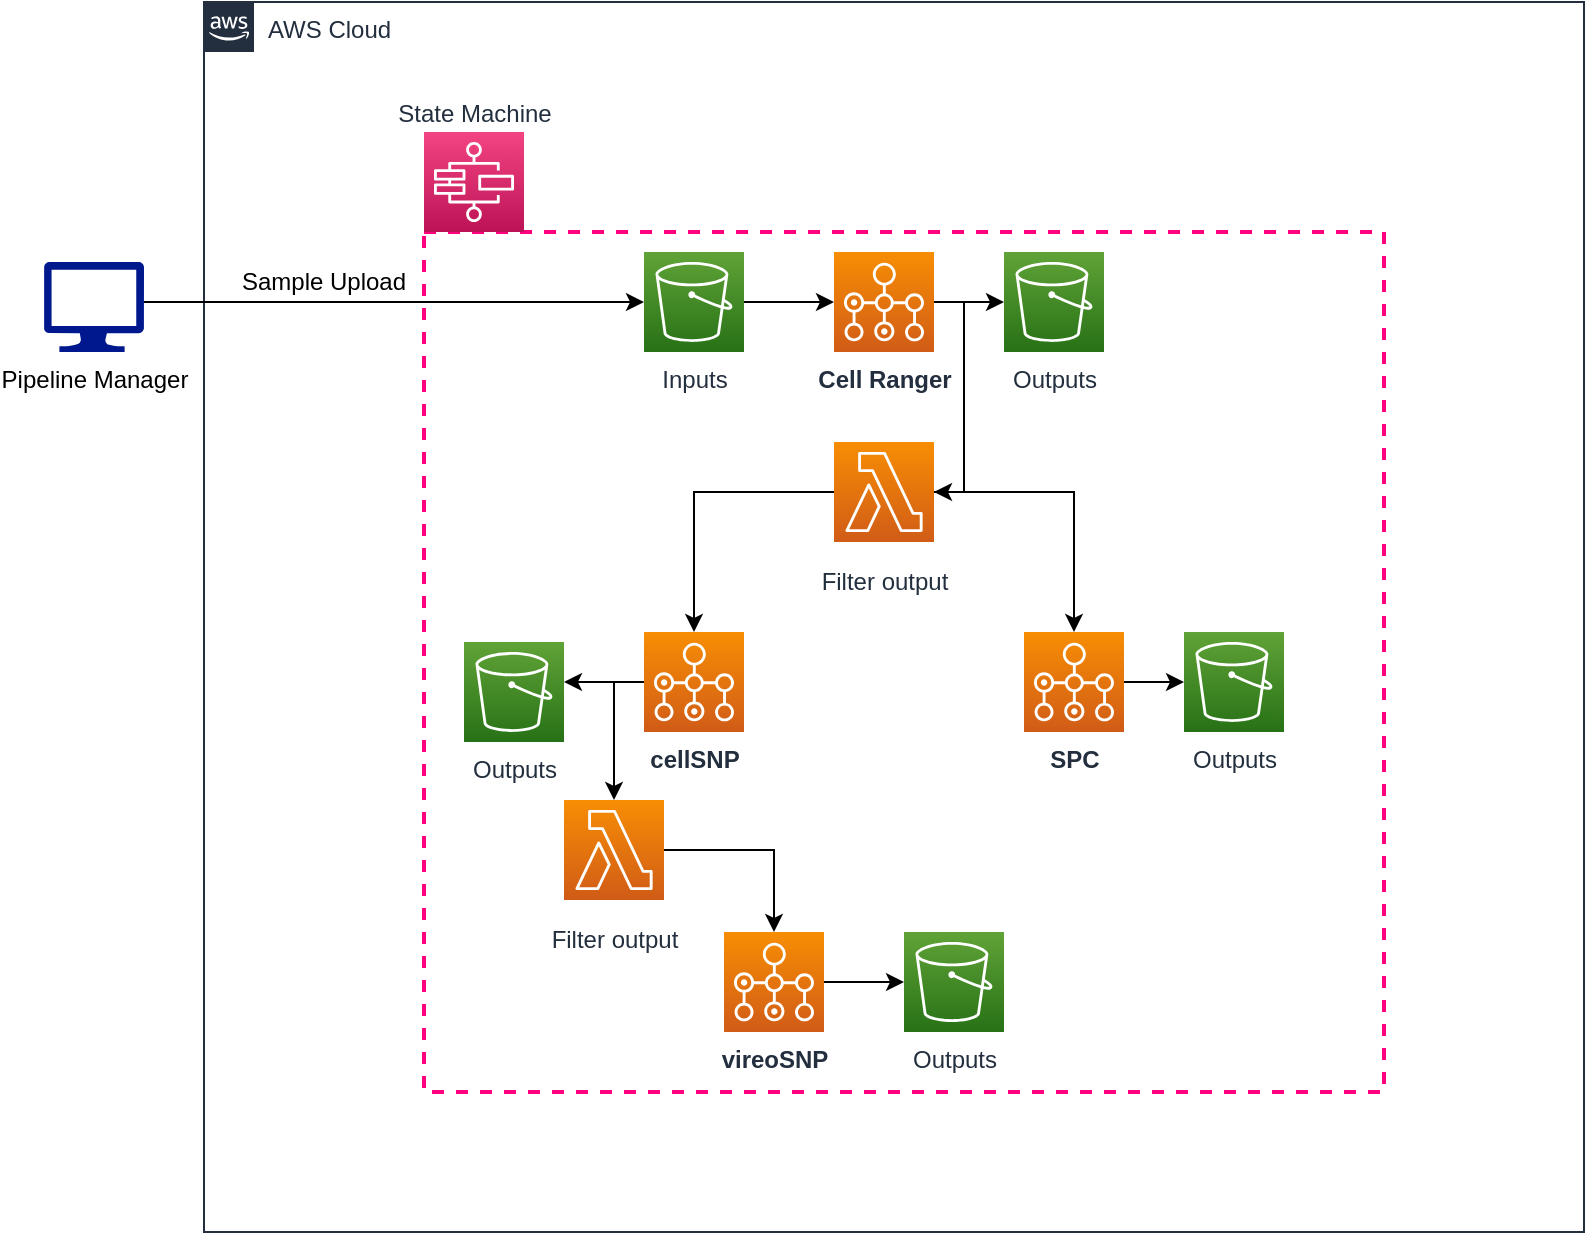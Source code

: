 <mxfile version="14.8.6" type="device"><diagram id="Ht1M8jgEwFfnCIfOTk4-" name="Page-1"><mxGraphModel dx="946" dy="646" grid="1" gridSize="10" guides="1" tooltips="1" connect="1" arrows="1" fold="1" page="1" pageScale="1" pageWidth="1169" pageHeight="827" math="0" shadow="0"><root><mxCell id="0"/><mxCell id="1" parent="0"/><mxCell id="UEzPUAAOIrF-is8g5C7q-107" value="" style="rounded=0;whiteSpace=wrap;html=1;labelBackgroundColor=none;dashed=1;fontColor=#ffffff;fillColor=none;strokeWidth=2;strokeColor=#FF0080;" parent="1" vertex="1"><mxGeometry x="230" y="170" width="480" height="430" as="geometry"/></mxCell><mxCell id="UEzPUAAOIrF-is8g5C7q-74" value="AWS Cloud" style="points=[[0,0],[0.25,0],[0.5,0],[0.75,0],[1,0],[1,0.25],[1,0.5],[1,0.75],[1,1],[0.75,1],[0.5,1],[0.25,1],[0,1],[0,0.75],[0,0.5],[0,0.25]];outlineConnect=0;gradientColor=none;html=1;whiteSpace=wrap;fontSize=12;fontStyle=0;shape=mxgraph.aws4.group;grIcon=mxgraph.aws4.group_aws_cloud_alt;strokeColor=#232F3E;fillColor=none;verticalAlign=top;align=left;spacingLeft=30;fontColor=#232F3E;dashed=0;labelBackgroundColor=#ffffff;" parent="1" vertex="1"><mxGeometry x="120" y="55" width="690" height="615" as="geometry"/></mxCell><mxCell id="SKFlCY_47ZdDhzfLDPuy-19" value="" style="edgeStyle=orthogonalEdgeStyle;rounded=0;orthogonalLoop=1;jettySize=auto;html=1;" edge="1" parent="1" source="OCQdfrWdm5pHuTXlxbWY-2"><mxGeometry relative="1" as="geometry"><mxPoint x="300" y="395" as="targetPoint"/></mxGeometry></mxCell><mxCell id="SKFlCY_47ZdDhzfLDPuy-23" style="edgeStyle=orthogonalEdgeStyle;rounded=0;orthogonalLoop=1;jettySize=auto;html=1;" edge="1" parent="1" source="OCQdfrWdm5pHuTXlxbWY-2" target="OCQdfrWdm5pHuTXlxbWY-13"><mxGeometry relative="1" as="geometry"><Array as="points"><mxPoint x="325" y="395"/></Array></mxGeometry></mxCell><mxCell id="OCQdfrWdm5pHuTXlxbWY-2" value="&lt;b&gt;cellSNP&lt;/b&gt;" style="points=[[0,0,0],[0.25,0,0],[0.5,0,0],[0.75,0,0],[1,0,0],[0,1,0],[0.25,1,0],[0.5,1,0],[0.75,1,0],[1,1,0],[0,0.25,0],[0,0.5,0],[0,0.75,0],[1,0.25,0],[1,0.5,0],[1,0.75,0]];outlineConnect=0;fontColor=#232F3E;gradientColor=#F78E04;gradientDirection=north;fillColor=#D05C17;strokeColor=#ffffff;dashed=0;verticalLabelPosition=bottom;verticalAlign=top;align=center;html=1;fontSize=12;fontStyle=0;aspect=fixed;shape=mxgraph.aws4.resourceIcon;resIcon=mxgraph.aws4.batch;" parent="1" vertex="1"><mxGeometry x="340" y="370" width="50" height="50" as="geometry"/></mxCell><mxCell id="OCQdfrWdm5pHuTXlxbWY-5" value="State Machine" style="points=[[0,0,0],[0.25,0,0],[0.5,0,0],[0.75,0,0],[1,0,0],[0,1,0],[0.25,1,0],[0.5,1,0],[0.75,1,0],[1,1,0],[0,0.25,0],[0,0.5,0],[0,0.75,0],[1,0.25,0],[1,0.5,0],[1,0.75,0]];outlineConnect=0;fontColor=#232F3E;gradientColor=#F34482;gradientDirection=north;fillColor=#BC1356;strokeColor=#ffffff;dashed=0;verticalLabelPosition=top;verticalAlign=bottom;align=center;html=1;fontSize=12;fontStyle=0;aspect=fixed;shape=mxgraph.aws4.resourceIcon;resIcon=mxgraph.aws4.step_functions;labelPosition=center;" parent="1" vertex="1"><mxGeometry x="230" y="120" width="50" height="50" as="geometry"/></mxCell><mxCell id="SKFlCY_47ZdDhzfLDPuy-30" style="edgeStyle=orthogonalEdgeStyle;rounded=0;orthogonalLoop=1;jettySize=auto;html=1;" edge="1" parent="1" source="OCQdfrWdm5pHuTXlxbWY-6" target="SKFlCY_47ZdDhzfLDPuy-5"><mxGeometry relative="1" as="geometry"><Array as="points"><mxPoint x="150" y="205"/><mxPoint x="150" y="205"/></Array></mxGeometry></mxCell><mxCell id="OCQdfrWdm5pHuTXlxbWY-6" value="Pipeline Manager" style="aspect=fixed;pointerEvents=1;shadow=0;dashed=0;html=1;strokeColor=none;labelPosition=center;verticalLabelPosition=bottom;verticalAlign=top;align=center;fillColor=#00188D;shape=mxgraph.azure.computer" parent="1" vertex="1"><mxGeometry x="40" y="185" width="50" height="45" as="geometry"/></mxCell><mxCell id="SKFlCY_47ZdDhzfLDPuy-14" style="edgeStyle=orthogonalEdgeStyle;rounded=0;orthogonalLoop=1;jettySize=auto;html=1;" edge="1" parent="1" source="OCQdfrWdm5pHuTXlxbWY-9" target="OCQdfrWdm5pHuTXlxbWY-2"><mxGeometry relative="1" as="geometry"/></mxCell><mxCell id="SKFlCY_47ZdDhzfLDPuy-15" style="edgeStyle=orthogonalEdgeStyle;rounded=0;orthogonalLoop=1;jettySize=auto;html=1;entryX=0.5;entryY=0;entryDx=0;entryDy=0;entryPerimeter=0;" edge="1" parent="1" source="OCQdfrWdm5pHuTXlxbWY-9" target="OCQdfrWdm5pHuTXlxbWY-12"><mxGeometry relative="1" as="geometry"/></mxCell><mxCell id="OCQdfrWdm5pHuTXlxbWY-9" value="Filter output" style="outlineConnect=0;fontColor=#232F3E;gradientColor=#F78E04;gradientDirection=north;fillColor=#D05C17;strokeColor=#ffffff;dashed=0;verticalLabelPosition=bottom;verticalAlign=top;align=center;html=1;fontSize=12;fontStyle=0;aspect=fixed;shape=mxgraph.aws4.resourceIcon;resIcon=mxgraph.aws4.lambda;labelBackgroundColor=#ffffff;spacingTop=6;" parent="1" vertex="1"><mxGeometry x="435" y="275" width="50" height="50" as="geometry"/></mxCell><mxCell id="SKFlCY_47ZdDhzfLDPuy-21" value="" style="edgeStyle=orthogonalEdgeStyle;rounded=0;orthogonalLoop=1;jettySize=auto;html=1;" edge="1" parent="1" source="OCQdfrWdm5pHuTXlxbWY-12" target="SKFlCY_47ZdDhzfLDPuy-20"><mxGeometry relative="1" as="geometry"/></mxCell><mxCell id="OCQdfrWdm5pHuTXlxbWY-12" value="&lt;b&gt;SPC&lt;/b&gt;" style="points=[[0,0,0],[0.25,0,0],[0.5,0,0],[0.75,0,0],[1,0,0],[0,1,0],[0.25,1,0],[0.5,1,0],[0.75,1,0],[1,1,0],[0,0.25,0],[0,0.5,0],[0,0.75,0],[1,0.25,0],[1,0.5,0],[1,0.75,0]];outlineConnect=0;fontColor=#232F3E;gradientColor=#F78E04;gradientDirection=north;fillColor=#D05C17;strokeColor=#ffffff;dashed=0;verticalLabelPosition=bottom;verticalAlign=top;align=center;html=1;fontSize=12;fontStyle=0;aspect=fixed;shape=mxgraph.aws4.resourceIcon;resIcon=mxgraph.aws4.batch;" parent="1" vertex="1"><mxGeometry x="530" y="370" width="50" height="50" as="geometry"/></mxCell><mxCell id="SKFlCY_47ZdDhzfLDPuy-25" style="edgeStyle=orthogonalEdgeStyle;rounded=0;orthogonalLoop=1;jettySize=auto;html=1;entryX=0.5;entryY=0;entryDx=0;entryDy=0;entryPerimeter=0;" edge="1" parent="1" source="OCQdfrWdm5pHuTXlxbWY-13" target="SKFlCY_47ZdDhzfLDPuy-24"><mxGeometry relative="1" as="geometry"/></mxCell><mxCell id="OCQdfrWdm5pHuTXlxbWY-13" value="Filter output" style="outlineConnect=0;fontColor=#232F3E;gradientColor=#F78E04;gradientDirection=north;fillColor=#D05C17;strokeColor=#ffffff;dashed=0;verticalLabelPosition=bottom;verticalAlign=top;align=center;html=1;fontSize=12;fontStyle=0;aspect=fixed;shape=mxgraph.aws4.resourceIcon;resIcon=mxgraph.aws4.lambda;labelBackgroundColor=#ffffff;spacingTop=6;" parent="1" vertex="1"><mxGeometry x="300" y="454" width="50" height="50" as="geometry"/></mxCell><mxCell id="OCQdfrWdm5pHuTXlxbWY-59" value="Sample Upload" style="text;html=1;strokeColor=none;fillColor=none;align=center;verticalAlign=middle;whiteSpace=wrap;rounded=0;" parent="1" vertex="1"><mxGeometry x="130" y="170" width="100" height="50" as="geometry"/></mxCell><mxCell id="SKFlCY_47ZdDhzfLDPuy-12" value="" style="edgeStyle=orthogonalEdgeStyle;rounded=0;orthogonalLoop=1;jettySize=auto;html=1;" edge="1" parent="1" source="SKFlCY_47ZdDhzfLDPuy-1" target="SKFlCY_47ZdDhzfLDPuy-4"><mxGeometry relative="1" as="geometry"/></mxCell><mxCell id="SKFlCY_47ZdDhzfLDPuy-13" value="" style="edgeStyle=orthogonalEdgeStyle;rounded=0;orthogonalLoop=1;jettySize=auto;html=1;" edge="1" parent="1" source="SKFlCY_47ZdDhzfLDPuy-1" target="OCQdfrWdm5pHuTXlxbWY-9"><mxGeometry relative="1" as="geometry"><Array as="points"><mxPoint x="500" y="205"/><mxPoint x="500" y="300"/></Array></mxGeometry></mxCell><mxCell id="SKFlCY_47ZdDhzfLDPuy-1" value="&lt;b&gt;Cell Ranger&lt;/b&gt;" style="points=[[0,0,0],[0.25,0,0],[0.5,0,0],[0.75,0,0],[1,0,0],[0,1,0],[0.25,1,0],[0.5,1,0],[0.75,1,0],[1,1,0],[0,0.25,0],[0,0.5,0],[0,0.75,0],[1,0.25,0],[1,0.5,0],[1,0.75,0]];outlineConnect=0;fontColor=#232F3E;gradientColor=#F78E04;gradientDirection=north;fillColor=#D05C17;strokeColor=#ffffff;dashed=0;verticalLabelPosition=bottom;verticalAlign=top;align=center;html=1;fontSize=12;fontStyle=0;aspect=fixed;shape=mxgraph.aws4.resourceIcon;resIcon=mxgraph.aws4.batch;labelPosition=center;" vertex="1" parent="1"><mxGeometry x="435" y="180" width="50" height="50" as="geometry"/></mxCell><mxCell id="SKFlCY_47ZdDhzfLDPuy-4" value="Outputs" style="points=[[0,0,0],[0.25,0,0],[0.5,0,0],[0.75,0,0],[1,0,0],[0,1,0],[0.25,1,0],[0.5,1,0],[0.75,1,0],[1,1,0],[0,0.25,0],[0,0.5,0],[0,0.75,0],[1,0.25,0],[1,0.5,0],[1,0.75,0]];outlineConnect=0;fontColor=#232F3E;gradientColor=#60A337;gradientDirection=north;fillColor=#277116;strokeColor=#ffffff;dashed=0;verticalLabelPosition=bottom;verticalAlign=top;align=center;html=1;fontSize=12;fontStyle=0;aspect=fixed;shape=mxgraph.aws4.resourceIcon;resIcon=mxgraph.aws4.s3;" vertex="1" parent="1"><mxGeometry x="520" y="180" width="50" height="50" as="geometry"/></mxCell><mxCell id="SKFlCY_47ZdDhzfLDPuy-6" value="" style="edgeStyle=orthogonalEdgeStyle;rounded=0;orthogonalLoop=1;jettySize=auto;html=1;" edge="1" parent="1" source="SKFlCY_47ZdDhzfLDPuy-5" target="SKFlCY_47ZdDhzfLDPuy-1"><mxGeometry relative="1" as="geometry"/></mxCell><mxCell id="SKFlCY_47ZdDhzfLDPuy-5" value="Inputs" style="points=[[0,0,0],[0.25,0,0],[0.5,0,0],[0.75,0,0],[1,0,0],[0,1,0],[0.25,1,0],[0.5,1,0],[0.75,1,0],[1,1,0],[0,0.25,0],[0,0.5,0],[0,0.75,0],[1,0.25,0],[1,0.5,0],[1,0.75,0]];outlineConnect=0;fontColor=#232F3E;gradientColor=#60A337;gradientDirection=north;fillColor=#277116;strokeColor=#ffffff;dashed=0;verticalLabelPosition=bottom;verticalAlign=top;align=center;html=1;fontSize=12;fontStyle=0;aspect=fixed;shape=mxgraph.aws4.resourceIcon;resIcon=mxgraph.aws4.s3;" vertex="1" parent="1"><mxGeometry x="340" y="180" width="50" height="50" as="geometry"/></mxCell><mxCell id="SKFlCY_47ZdDhzfLDPuy-18" value="Outputs" style="points=[[0,0,0],[0.25,0,0],[0.5,0,0],[0.75,0,0],[1,0,0],[0,1,0],[0.25,1,0],[0.5,1,0],[0.75,1,0],[1,1,0],[0,0.25,0],[0,0.5,0],[0,0.75,0],[1,0.25,0],[1,0.5,0],[1,0.75,0]];outlineConnect=0;fontColor=#232F3E;gradientColor=#60A337;gradientDirection=north;fillColor=#277116;strokeColor=#ffffff;dashed=0;verticalLabelPosition=bottom;verticalAlign=top;align=center;html=1;fontSize=12;fontStyle=0;aspect=fixed;shape=mxgraph.aws4.resourceIcon;resIcon=mxgraph.aws4.s3;" vertex="1" parent="1"><mxGeometry x="250" y="375" width="50" height="50" as="geometry"/></mxCell><mxCell id="SKFlCY_47ZdDhzfLDPuy-20" value="Outputs" style="points=[[0,0,0],[0.25,0,0],[0.5,0,0],[0.75,0,0],[1,0,0],[0,1,0],[0.25,1,0],[0.5,1,0],[0.75,1,0],[1,1,0],[0,0.25,0],[0,0.5,0],[0,0.75,0],[1,0.25,0],[1,0.5,0],[1,0.75,0]];outlineConnect=0;fontColor=#232F3E;gradientColor=#60A337;gradientDirection=north;fillColor=#277116;strokeColor=#ffffff;dashed=0;verticalLabelPosition=bottom;verticalAlign=top;align=center;html=1;fontSize=12;fontStyle=0;aspect=fixed;shape=mxgraph.aws4.resourceIcon;resIcon=mxgraph.aws4.s3;" vertex="1" parent="1"><mxGeometry x="610" y="370" width="50" height="50" as="geometry"/></mxCell><mxCell id="SKFlCY_47ZdDhzfLDPuy-27" value="" style="edgeStyle=orthogonalEdgeStyle;rounded=0;orthogonalLoop=1;jettySize=auto;html=1;" edge="1" parent="1" source="SKFlCY_47ZdDhzfLDPuy-24" target="SKFlCY_47ZdDhzfLDPuy-26"><mxGeometry relative="1" as="geometry"/></mxCell><mxCell id="SKFlCY_47ZdDhzfLDPuy-24" value="&lt;b&gt;vireoSNP&lt;/b&gt;" style="points=[[0,0,0],[0.25,0,0],[0.5,0,0],[0.75,0,0],[1,0,0],[0,1,0],[0.25,1,0],[0.5,1,0],[0.75,1,0],[1,1,0],[0,0.25,0],[0,0.5,0],[0,0.75,0],[1,0.25,0],[1,0.5,0],[1,0.75,0]];outlineConnect=0;fontColor=#232F3E;gradientColor=#F78E04;gradientDirection=north;fillColor=#D05C17;strokeColor=#ffffff;dashed=0;verticalLabelPosition=bottom;verticalAlign=top;align=center;html=1;fontSize=12;fontStyle=0;aspect=fixed;shape=mxgraph.aws4.resourceIcon;resIcon=mxgraph.aws4.batch;" vertex="1" parent="1"><mxGeometry x="380" y="520" width="50" height="50" as="geometry"/></mxCell><mxCell id="SKFlCY_47ZdDhzfLDPuy-26" value="Outputs" style="points=[[0,0,0],[0.25,0,0],[0.5,0,0],[0.75,0,0],[1,0,0],[0,1,0],[0.25,1,0],[0.5,1,0],[0.75,1,0],[1,1,0],[0,0.25,0],[0,0.5,0],[0,0.75,0],[1,0.25,0],[1,0.5,0],[1,0.75,0]];outlineConnect=0;fontColor=#232F3E;gradientColor=#60A337;gradientDirection=north;fillColor=#277116;strokeColor=#ffffff;dashed=0;verticalLabelPosition=bottom;verticalAlign=top;align=center;html=1;fontSize=12;fontStyle=0;aspect=fixed;shape=mxgraph.aws4.resourceIcon;resIcon=mxgraph.aws4.s3;" vertex="1" parent="1"><mxGeometry x="470" y="520" width="50" height="50" as="geometry"/></mxCell></root></mxGraphModel></diagram></mxfile>